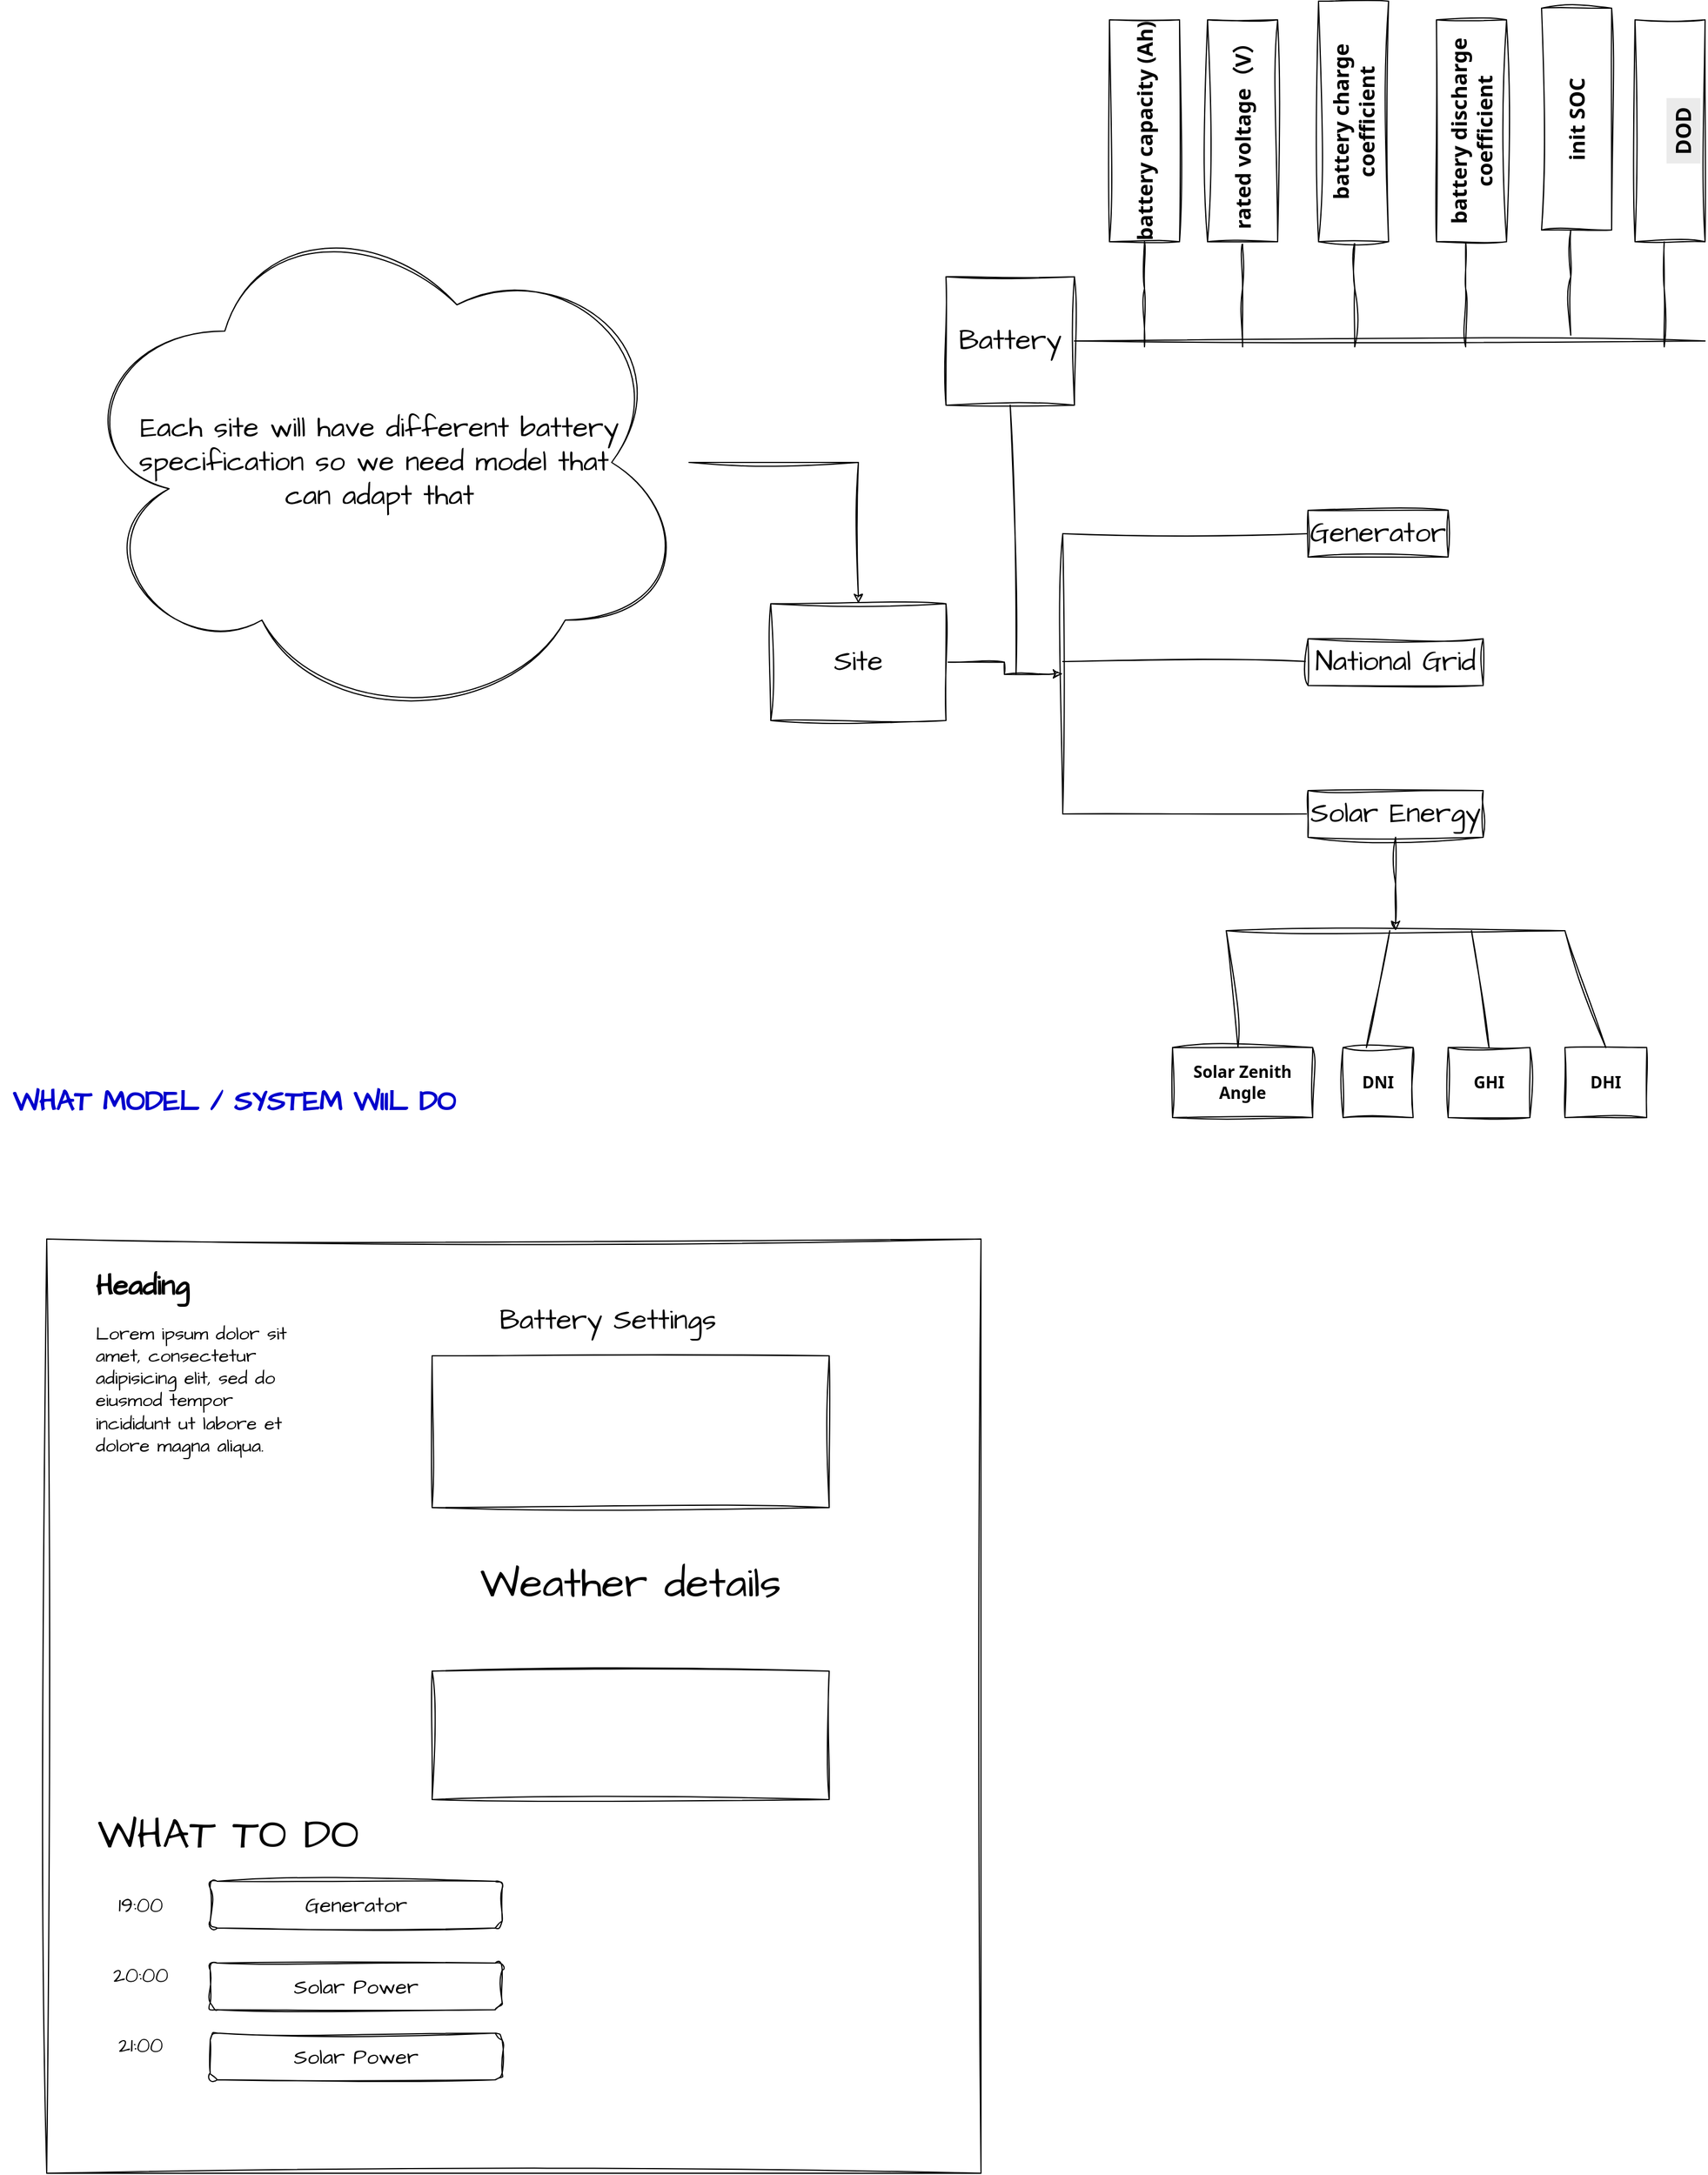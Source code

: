 <mxfile version="24.7.8">
  <diagram name="Page-1" id="Lhc-86BxlN9ibmIEgWNo">
    <mxGraphModel dx="3418" dy="2130" grid="1" gridSize="10" guides="1" tooltips="1" connect="1" arrows="1" fold="1" page="1" pageScale="1" pageWidth="2339" pageHeight="3300" math="0" shadow="0">
      <root>
        <mxCell id="0" />
        <mxCell id="1" parent="0" />
        <mxCell id="FMxmqkaU-q8IoSMWE4kP-49" value="" style="group" parent="1" vertex="1" connectable="0">
          <mxGeometry x="750" y="640" width="800" height="990" as="geometry" />
        </mxCell>
        <mxCell id="FMxmqkaU-q8IoSMWE4kP-2" style="edgeStyle=orthogonalEdgeStyle;rounded=0;sketch=1;hachureGap=4;jiggle=2;curveFitting=1;orthogonalLoop=1;jettySize=auto;html=1;fontFamily=Architects Daughter;fontSource=https%3A%2F%2Ffonts.googleapis.com%2Fcss%3Ffamily%3DArchitects%2BDaughter;" parent="FMxmqkaU-q8IoSMWE4kP-49" source="FMxmqkaU-q8IoSMWE4kP-1" edge="1">
          <mxGeometry relative="1" as="geometry">
            <mxPoint x="250" y="576" as="targetPoint" />
          </mxGeometry>
        </mxCell>
        <mxCell id="FMxmqkaU-q8IoSMWE4kP-1" value="&lt;font style=&quot;font-size: 24px;&quot;&gt;Site&lt;/font&gt;" style="rounded=0;whiteSpace=wrap;html=1;sketch=1;hachureGap=4;jiggle=2;curveFitting=1;fontFamily=Architects Daughter;fontSource=https%3A%2F%2Ffonts.googleapis.com%2Fcss%3Ffamily%3DArchitects%2BDaughter;" parent="FMxmqkaU-q8IoSMWE4kP-49" vertex="1">
          <mxGeometry y="516" width="150" height="100" as="geometry" />
        </mxCell>
        <mxCell id="FMxmqkaU-q8IoSMWE4kP-4" value="" style="endArrow=none;html=1;rounded=0;sketch=1;hachureGap=4;jiggle=2;curveFitting=1;fontFamily=Architects Daughter;fontSource=https%3A%2F%2Ffonts.googleapis.com%2Fcss%3Ffamily%3DArchitects%2BDaughter;" parent="FMxmqkaU-q8IoSMWE4kP-49" edge="1">
          <mxGeometry width="50" height="50" relative="1" as="geometry">
            <mxPoint x="250" y="696" as="sourcePoint" />
            <mxPoint x="250" y="456" as="targetPoint" />
          </mxGeometry>
        </mxCell>
        <mxCell id="FMxmqkaU-q8IoSMWE4kP-5" value="" style="endArrow=none;html=1;rounded=0;sketch=1;hachureGap=4;jiggle=2;curveFitting=1;fontFamily=Architects Daughter;fontSource=https%3A%2F%2Ffonts.googleapis.com%2Fcss%3Ffamily%3DArchitects%2BDaughter;" parent="FMxmqkaU-q8IoSMWE4kP-49" edge="1">
          <mxGeometry width="50" height="50" relative="1" as="geometry">
            <mxPoint x="250" y="456" as="sourcePoint" />
            <mxPoint x="460" y="456" as="targetPoint" />
          </mxGeometry>
        </mxCell>
        <mxCell id="FMxmqkaU-q8IoSMWE4kP-6" value="&lt;font style=&quot;font-size: 24px;&quot;&gt;Generator&lt;/font&gt;" style="rounded=0;whiteSpace=wrap;html=1;sketch=1;hachureGap=4;jiggle=2;curveFitting=1;fontFamily=Architects Daughter;fontSource=https%3A%2F%2Ffonts.googleapis.com%2Fcss%3Ffamily%3DArchitects%2BDaughter;" parent="FMxmqkaU-q8IoSMWE4kP-49" vertex="1">
          <mxGeometry x="460" y="436" width="120" height="40" as="geometry" />
        </mxCell>
        <mxCell id="FMxmqkaU-q8IoSMWE4kP-7" value="" style="endArrow=none;html=1;rounded=0;sketch=1;hachureGap=4;jiggle=2;curveFitting=1;fontFamily=Architects Daughter;fontSource=https%3A%2F%2Ffonts.googleapis.com%2Fcss%3Ffamily%3DArchitects%2BDaughter;" parent="FMxmqkaU-q8IoSMWE4kP-49" edge="1">
          <mxGeometry width="50" height="50" relative="1" as="geometry">
            <mxPoint x="250" y="565.5" as="sourcePoint" />
            <mxPoint x="460" y="565.5" as="targetPoint" />
          </mxGeometry>
        </mxCell>
        <mxCell id="FMxmqkaU-q8IoSMWE4kP-8" value="&lt;span style=&quot;font-size: 24px;&quot;&gt;National Grid&lt;/span&gt;" style="rounded=0;whiteSpace=wrap;html=1;sketch=1;hachureGap=4;jiggle=2;curveFitting=1;fontFamily=Architects Daughter;fontSource=https%3A%2F%2Ffonts.googleapis.com%2Fcss%3Ffamily%3DArchitects%2BDaughter;" parent="FMxmqkaU-q8IoSMWE4kP-49" vertex="1">
          <mxGeometry x="460" y="546" width="150" height="40" as="geometry" />
        </mxCell>
        <mxCell id="FMxmqkaU-q8IoSMWE4kP-9" value="" style="endArrow=none;html=1;rounded=0;sketch=1;hachureGap=4;jiggle=2;curveFitting=1;fontFamily=Architects Daughter;fontSource=https%3A%2F%2Ffonts.googleapis.com%2Fcss%3Ffamily%3DArchitects%2BDaughter;" parent="FMxmqkaU-q8IoSMWE4kP-49" edge="1">
          <mxGeometry width="50" height="50" relative="1" as="geometry">
            <mxPoint x="250" y="696" as="sourcePoint" />
            <mxPoint x="460" y="696" as="targetPoint" />
          </mxGeometry>
        </mxCell>
        <mxCell id="FMxmqkaU-q8IoSMWE4kP-16" style="edgeStyle=orthogonalEdgeStyle;rounded=0;sketch=1;hachureGap=4;jiggle=2;curveFitting=1;orthogonalLoop=1;jettySize=auto;html=1;exitX=0.5;exitY=1;exitDx=0;exitDy=0;fontFamily=Architects Daughter;fontSource=https%3A%2F%2Ffonts.googleapis.com%2Fcss%3Ffamily%3DArchitects%2BDaughter;" parent="FMxmqkaU-q8IoSMWE4kP-49" source="FMxmqkaU-q8IoSMWE4kP-10" edge="1">
          <mxGeometry relative="1" as="geometry">
            <mxPoint x="535" y="796" as="targetPoint" />
          </mxGeometry>
        </mxCell>
        <mxCell id="FMxmqkaU-q8IoSMWE4kP-10" value="&lt;span style=&quot;font-size: 24px;&quot;&gt;Solar Energy&lt;/span&gt;" style="rounded=0;whiteSpace=wrap;html=1;sketch=1;hachureGap=4;jiggle=2;curveFitting=1;fontFamily=Architects Daughter;fontSource=https%3A%2F%2Ffonts.googleapis.com%2Fcss%3Ffamily%3DArchitects%2BDaughter;" parent="FMxmqkaU-q8IoSMWE4kP-49" vertex="1">
          <mxGeometry x="460" y="676" width="150" height="40" as="geometry" />
        </mxCell>
        <mxCell id="FMxmqkaU-q8IoSMWE4kP-11" value="&lt;font style=&quot;font-size: 24px;&quot;&gt;Battery&lt;/font&gt;" style="whiteSpace=wrap;html=1;aspect=fixed;sketch=1;hachureGap=4;jiggle=2;curveFitting=1;fontFamily=Architects Daughter;fontSource=https%3A%2F%2Ffonts.googleapis.com%2Fcss%3Ffamily%3DArchitects%2BDaughter;" parent="FMxmqkaU-q8IoSMWE4kP-49" vertex="1">
          <mxGeometry x="150" y="236" width="110" height="110" as="geometry" />
        </mxCell>
        <mxCell id="FMxmqkaU-q8IoSMWE4kP-15" value="" style="endArrow=none;html=1;rounded=0;sketch=1;hachureGap=4;jiggle=2;curveFitting=1;fontFamily=Architects Daughter;fontSource=https%3A%2F%2Ffonts.googleapis.com%2Fcss%3Ffamily%3DArchitects%2BDaughter;entryX=0.5;entryY=1;entryDx=0;entryDy=0;" parent="FMxmqkaU-q8IoSMWE4kP-49" target="FMxmqkaU-q8IoSMWE4kP-11" edge="1">
          <mxGeometry width="50" height="50" relative="1" as="geometry">
            <mxPoint x="210" y="576" as="sourcePoint" />
            <mxPoint x="440" y="486" as="targetPoint" />
          </mxGeometry>
        </mxCell>
        <mxCell id="FMxmqkaU-q8IoSMWE4kP-17" value="" style="endArrow=none;html=1;rounded=0;sketch=1;hachureGap=4;jiggle=2;curveFitting=1;fontFamily=Architects Daughter;fontSource=https%3A%2F%2Ffonts.googleapis.com%2Fcss%3Ffamily%3DArchitects%2BDaughter;" parent="FMxmqkaU-q8IoSMWE4kP-49" edge="1">
          <mxGeometry width="50" height="50" relative="1" as="geometry">
            <mxPoint x="390" y="796" as="sourcePoint" />
            <mxPoint x="680" y="796" as="targetPoint" />
          </mxGeometry>
        </mxCell>
        <mxCell id="FMxmqkaU-q8IoSMWE4kP-22" value="&lt;span style=&quot;font-family: system-ui, Ubuntu, &amp;quot;Droid Sans&amp;quot;, sans-serif; font-size: 14px; font-weight: 700; text-align: right; background-color: rgb(255, 255, 255);&quot;&gt;Solar Zenith Angle&lt;/span&gt;" style="rounded=0;whiteSpace=wrap;html=1;sketch=1;hachureGap=4;jiggle=2;curveFitting=1;fontFamily=Architects Daughter;fontSource=https%3A%2F%2Ffonts.googleapis.com%2Fcss%3Ffamily%3DArchitects%2BDaughter;" parent="FMxmqkaU-q8IoSMWE4kP-49" vertex="1">
          <mxGeometry x="344" y="896" width="120" height="60" as="geometry" />
        </mxCell>
        <mxCell id="FMxmqkaU-q8IoSMWE4kP-23" value="&lt;div style=&quot;text-align: right;&quot;&gt;&lt;font face=&quot;system-ui, Ubuntu, Droid Sans, sans-serif&quot;&gt;&lt;span style=&quot;font-size: 14px; background-color: rgb(255, 255, 255);&quot;&gt;&lt;b&gt;DNI&lt;/b&gt;&lt;/span&gt;&lt;/font&gt;&lt;/div&gt;" style="rounded=0;whiteSpace=wrap;html=1;sketch=1;hachureGap=4;jiggle=2;curveFitting=1;fontFamily=Architects Daughter;fontSource=https%3A%2F%2Ffonts.googleapis.com%2Fcss%3Ffamily%3DArchitects%2BDaughter;" parent="FMxmqkaU-q8IoSMWE4kP-49" vertex="1">
          <mxGeometry x="490" y="896" width="60" height="60" as="geometry" />
        </mxCell>
        <mxCell id="FMxmqkaU-q8IoSMWE4kP-24" value="&lt;div style=&quot;text-align: right;&quot;&gt;&lt;font face=&quot;system-ui, Ubuntu, Droid Sans, sans-serif&quot;&gt;&lt;span style=&quot;font-size: 14px; background-color: rgb(255, 255, 255);&quot;&gt;&lt;b&gt;GHI&lt;/b&gt;&lt;/span&gt;&lt;/font&gt;&lt;/div&gt;" style="rounded=0;whiteSpace=wrap;html=1;sketch=1;hachureGap=4;jiggle=2;curveFitting=1;fontFamily=Architects Daughter;fontSource=https%3A%2F%2Ffonts.googleapis.com%2Fcss%3Ffamily%3DArchitects%2BDaughter;" parent="FMxmqkaU-q8IoSMWE4kP-49" vertex="1">
          <mxGeometry x="580" y="896" width="70" height="60" as="geometry" />
        </mxCell>
        <mxCell id="FMxmqkaU-q8IoSMWE4kP-25" value="&lt;div style=&quot;text-align: right;&quot;&gt;&lt;font face=&quot;system-ui, Ubuntu, Droid Sans, sans-serif&quot;&gt;&lt;span style=&quot;font-size: 14px; background-color: rgb(255, 255, 255);&quot;&gt;&lt;b&gt;DHI&lt;/b&gt;&lt;/span&gt;&lt;/font&gt;&lt;/div&gt;" style="rounded=0;whiteSpace=wrap;html=1;sketch=1;hachureGap=4;jiggle=2;curveFitting=1;fontFamily=Architects Daughter;fontSource=https%3A%2F%2Ffonts.googleapis.com%2Fcss%3Ffamily%3DArchitects%2BDaughter;" parent="FMxmqkaU-q8IoSMWE4kP-49" vertex="1">
          <mxGeometry x="680" y="896" width="70" height="60" as="geometry" />
        </mxCell>
        <mxCell id="FMxmqkaU-q8IoSMWE4kP-26" value="" style="endArrow=none;html=1;rounded=0;sketch=1;hachureGap=4;jiggle=2;curveFitting=1;fontFamily=Architects Daughter;fontSource=https%3A%2F%2Ffonts.googleapis.com%2Fcss%3Ffamily%3DArchitects%2BDaughter;entryX=0.5;entryY=0;entryDx=0;entryDy=0;" parent="FMxmqkaU-q8IoSMWE4kP-49" target="FMxmqkaU-q8IoSMWE4kP-25" edge="1">
          <mxGeometry width="50" height="50" relative="1" as="geometry">
            <mxPoint x="680" y="796" as="sourcePoint" />
            <mxPoint x="650" y="586" as="targetPoint" />
          </mxGeometry>
        </mxCell>
        <mxCell id="FMxmqkaU-q8IoSMWE4kP-27" value="" style="endArrow=none;html=1;rounded=0;sketch=1;hachureGap=4;jiggle=2;curveFitting=1;fontFamily=Architects Daughter;fontSource=https%3A%2F%2Ffonts.googleapis.com%2Fcss%3Ffamily%3DArchitects%2BDaughter;exitX=0.5;exitY=0;exitDx=0;exitDy=0;" parent="FMxmqkaU-q8IoSMWE4kP-49" source="FMxmqkaU-q8IoSMWE4kP-24" edge="1">
          <mxGeometry width="50" height="50" relative="1" as="geometry">
            <mxPoint x="580" y="866" as="sourcePoint" />
            <mxPoint x="600" y="796" as="targetPoint" />
          </mxGeometry>
        </mxCell>
        <mxCell id="FMxmqkaU-q8IoSMWE4kP-28" value="" style="endArrow=none;html=1;rounded=0;sketch=1;hachureGap=4;jiggle=2;curveFitting=1;fontFamily=Architects Daughter;fontSource=https%3A%2F%2Ffonts.googleapis.com%2Fcss%3Ffamily%3DArchitects%2BDaughter;" parent="FMxmqkaU-q8IoSMWE4kP-49" edge="1">
          <mxGeometry width="50" height="50" relative="1" as="geometry">
            <mxPoint x="400" y="896" as="sourcePoint" />
            <mxPoint x="390" y="796" as="targetPoint" />
          </mxGeometry>
        </mxCell>
        <mxCell id="FMxmqkaU-q8IoSMWE4kP-29" value="" style="endArrow=none;html=1;rounded=0;sketch=1;hachureGap=4;jiggle=2;curveFitting=1;fontFamily=Architects Daughter;fontSource=https%3A%2F%2Ffonts.googleapis.com%2Fcss%3Ffamily%3DArchitects%2BDaughter;" parent="FMxmqkaU-q8IoSMWE4kP-49" edge="1">
          <mxGeometry width="50" height="50" relative="1" as="geometry">
            <mxPoint x="510" y="896" as="sourcePoint" />
            <mxPoint x="530" y="796" as="targetPoint" />
          </mxGeometry>
        </mxCell>
        <mxCell id="FMxmqkaU-q8IoSMWE4kP-31" value="" style="endArrow=none;html=1;rounded=0;sketch=1;hachureGap=4;jiggle=2;curveFitting=1;fontFamily=Architects Daughter;fontSource=https%3A%2F%2Ffonts.googleapis.com%2Fcss%3Ffamily%3DArchitects%2BDaughter;entryX=1;entryY=0.5;entryDx=0;entryDy=0;" parent="FMxmqkaU-q8IoSMWE4kP-49" target="FMxmqkaU-q8IoSMWE4kP-11" edge="1">
          <mxGeometry width="50" height="50" relative="1" as="geometry">
            <mxPoint x="800" y="291" as="sourcePoint" />
            <mxPoint x="550" y="646" as="targetPoint" />
          </mxGeometry>
        </mxCell>
        <mxCell id="FMxmqkaU-q8IoSMWE4kP-32" value="" style="endArrow=none;html=1;rounded=0;sketch=1;hachureGap=4;jiggle=2;curveFitting=1;fontFamily=Architects Daughter;fontSource=https%3A%2F%2Ffonts.googleapis.com%2Fcss%3Ffamily%3DArchitects%2BDaughter;" parent="FMxmqkaU-q8IoSMWE4kP-49" edge="1">
          <mxGeometry width="50" height="50" relative="1" as="geometry">
            <mxPoint x="320" y="206" as="sourcePoint" />
            <mxPoint x="320" y="296" as="targetPoint" />
            <Array as="points">
              <mxPoint x="320" y="246" />
            </Array>
          </mxGeometry>
        </mxCell>
        <mxCell id="FMxmqkaU-q8IoSMWE4kP-33" value="" style="endArrow=none;html=1;rounded=0;sketch=1;hachureGap=4;jiggle=2;curveFitting=1;fontFamily=Architects Daughter;fontSource=https%3A%2F%2Ffonts.googleapis.com%2Fcss%3Ffamily%3DArchitects%2BDaughter;" parent="FMxmqkaU-q8IoSMWE4kP-49" edge="1">
          <mxGeometry width="50" height="50" relative="1" as="geometry">
            <mxPoint x="404" y="206" as="sourcePoint" />
            <mxPoint x="404" y="296" as="targetPoint" />
            <Array as="points">
              <mxPoint x="404" y="246" />
            </Array>
          </mxGeometry>
        </mxCell>
        <mxCell id="FMxmqkaU-q8IoSMWE4kP-34" value="" style="endArrow=none;html=1;rounded=0;sketch=1;hachureGap=4;jiggle=2;curveFitting=1;fontFamily=Architects Daughter;fontSource=https%3A%2F%2Ffonts.googleapis.com%2Fcss%3Ffamily%3DArchitects%2BDaughter;" parent="FMxmqkaU-q8IoSMWE4kP-49" edge="1">
          <mxGeometry width="50" height="50" relative="1" as="geometry">
            <mxPoint x="500" y="206" as="sourcePoint" />
            <mxPoint x="500" y="296" as="targetPoint" />
            <Array as="points">
              <mxPoint x="500" y="246" />
            </Array>
          </mxGeometry>
        </mxCell>
        <mxCell id="FMxmqkaU-q8IoSMWE4kP-38" value="&lt;span style=&quot;font-family: system-ui, Ubuntu, &amp;quot;Droid Sans&amp;quot;, sans-serif; font-weight: 700; text-align: right;&quot;&gt;&lt;font style=&quot;font-size: 18px;&quot;&gt;battery capacity (Ah)&lt;/font&gt;&lt;/span&gt;" style="rounded=0;whiteSpace=wrap;html=1;sketch=1;hachureGap=4;jiggle=2;curveFitting=1;fontFamily=Architects Daughter;fontSource=https%3A%2F%2Ffonts.googleapis.com%2Fcss%3Ffamily%3DArchitects%2BDaughter;rotation=-90;" parent="FMxmqkaU-q8IoSMWE4kP-49" vertex="1">
          <mxGeometry x="225" y="81" width="190" height="60" as="geometry" />
        </mxCell>
        <mxCell id="FMxmqkaU-q8IoSMWE4kP-39" value="&lt;span style=&quot;font-family: system-ui, Ubuntu, &amp;quot;Droid Sans&amp;quot;, sans-serif; font-weight: 700; text-align: right;&quot;&gt;&lt;font style=&quot;font-size: 18px;&quot;&gt;rated voltage（V）&lt;/font&gt;&lt;/span&gt;" style="rounded=0;whiteSpace=wrap;html=1;sketch=1;hachureGap=4;jiggle=2;curveFitting=1;fontFamily=Architects Daughter;fontSource=https%3A%2F%2Ffonts.googleapis.com%2Fcss%3Ffamily%3DArchitects%2BDaughter;rotation=-90;" parent="FMxmqkaU-q8IoSMWE4kP-49" vertex="1">
          <mxGeometry x="309" y="81" width="190" height="60" as="geometry" />
        </mxCell>
        <mxCell id="FMxmqkaU-q8IoSMWE4kP-40" value="&lt;span style=&quot;font-family: system-ui, Ubuntu, &amp;quot;Droid Sans&amp;quot;, sans-serif; font-weight: 700; text-align: right;&quot;&gt;&lt;font style=&quot;font-size: 18px;&quot;&gt;battery charge coefficient&lt;/font&gt;&lt;/span&gt;" style="rounded=0;whiteSpace=wrap;html=1;sketch=1;hachureGap=4;jiggle=2;curveFitting=1;fontFamily=Architects Daughter;fontSource=https%3A%2F%2Ffonts.googleapis.com%2Fcss%3Ffamily%3DArchitects%2BDaughter;rotation=-90;" parent="FMxmqkaU-q8IoSMWE4kP-49" vertex="1">
          <mxGeometry x="396" y="73" width="206" height="60" as="geometry" />
        </mxCell>
        <mxCell id="FMxmqkaU-q8IoSMWE4kP-42" value="" style="group" parent="FMxmqkaU-q8IoSMWE4kP-49" vertex="1" connectable="0">
          <mxGeometry x="740" y="16" width="60" height="280" as="geometry" />
        </mxCell>
        <mxCell id="FMxmqkaU-q8IoSMWE4kP-37" value="" style="endArrow=none;html=1;rounded=0;sketch=1;hachureGap=4;jiggle=2;curveFitting=1;fontFamily=Architects Daughter;fontSource=https%3A%2F%2Ffonts.googleapis.com%2Fcss%3Ffamily%3DArchitects%2BDaughter;" parent="FMxmqkaU-q8IoSMWE4kP-42" edge="1">
          <mxGeometry width="50" height="50" relative="1" as="geometry">
            <mxPoint x="25" y="190" as="sourcePoint" />
            <mxPoint x="25" y="280" as="targetPoint" />
            <Array as="points">
              <mxPoint x="25" y="230" />
            </Array>
          </mxGeometry>
        </mxCell>
        <mxCell id="FMxmqkaU-q8IoSMWE4kP-41" value="&lt;font style=&quot;font-size: 18px;&quot;&gt;&lt;br&gt;&lt;/font&gt;&lt;div&gt;&lt;table style=&quot;border-spacing: 0px; border-collapse: collapse; vertical-align: middle; text-align: right; font-family: system-ui, Ubuntu, &amp;quot;Droid Sans&amp;quot;, sans-serif; border: none !important;&quot; class=&quot;dataframe&quot; border=&quot;1&quot;&gt;&lt;thead style=&quot;border-spacing: 0px; border-collapse: collapse; border: none !important; font-weight: bold; background-color: rgba(130, 130, 130, 0.16);&quot;&gt;&lt;tr style=&quot;border-spacing: 0px; border-collapse: collapse; vertical-align: middle; border: none !important;&quot;&gt;&lt;th style=&quot;border-spacing: 0px; border-collapse: collapse; border: none !important; vertical-align: middle; text-align: right; padding: 4px 8px;&quot;&gt;&lt;font style=&quot;font-size: 18px;&quot;&gt;DOD&lt;/font&gt;&lt;/th&gt;&lt;/tr&gt;&lt;/thead&gt;&lt;/table&gt;&lt;/div&gt;" style="rounded=0;whiteSpace=wrap;html=1;sketch=1;hachureGap=4;jiggle=2;curveFitting=1;fontFamily=Architects Daughter;fontSource=https%3A%2F%2Ffonts.googleapis.com%2Fcss%3Ffamily%3DArchitects%2BDaughter;rotation=-90;" parent="FMxmqkaU-q8IoSMWE4kP-42" vertex="1">
          <mxGeometry x="-65" y="65" width="190" height="60" as="geometry" />
        </mxCell>
        <mxCell id="FMxmqkaU-q8IoSMWE4kP-43" value="" style="group" parent="FMxmqkaU-q8IoSMWE4kP-49" vertex="1" connectable="0">
          <mxGeometry x="660" y="6" width="60" height="280" as="geometry" />
        </mxCell>
        <mxCell id="FMxmqkaU-q8IoSMWE4kP-44" value="" style="endArrow=none;html=1;rounded=0;sketch=1;hachureGap=4;jiggle=2;curveFitting=1;fontFamily=Architects Daughter;fontSource=https%3A%2F%2Ffonts.googleapis.com%2Fcss%3Ffamily%3DArchitects%2BDaughter;" parent="FMxmqkaU-q8IoSMWE4kP-43" edge="1">
          <mxGeometry width="50" height="50" relative="1" as="geometry">
            <mxPoint x="25" y="190" as="sourcePoint" />
            <mxPoint x="25" y="280" as="targetPoint" />
            <Array as="points">
              <mxPoint x="25" y="230" />
            </Array>
          </mxGeometry>
        </mxCell>
        <mxCell id="FMxmqkaU-q8IoSMWE4kP-45" value="&lt;span style=&quot;font-family: system-ui, Ubuntu, &amp;quot;Droid Sans&amp;quot;, sans-serif; font-weight: 700; text-align: right;&quot;&gt;&lt;font style=&quot;font-size: 18px;&quot;&gt;init SOC&lt;/font&gt;&lt;/span&gt;" style="rounded=0;whiteSpace=wrap;html=1;sketch=1;hachureGap=4;jiggle=2;curveFitting=1;fontFamily=Architects Daughter;fontSource=https%3A%2F%2Ffonts.googleapis.com%2Fcss%3Ffamily%3DArchitects%2BDaughter;rotation=-90;" parent="FMxmqkaU-q8IoSMWE4kP-43" vertex="1">
          <mxGeometry x="-65" y="65" width="190" height="60" as="geometry" />
        </mxCell>
        <mxCell id="FMxmqkaU-q8IoSMWE4kP-46" value="" style="group" parent="FMxmqkaU-q8IoSMWE4kP-49" vertex="1" connectable="0">
          <mxGeometry x="570" y="16" width="60" height="280" as="geometry" />
        </mxCell>
        <mxCell id="FMxmqkaU-q8IoSMWE4kP-47" value="" style="endArrow=none;html=1;rounded=0;sketch=1;hachureGap=4;jiggle=2;curveFitting=1;fontFamily=Architects Daughter;fontSource=https%3A%2F%2Ffonts.googleapis.com%2Fcss%3Ffamily%3DArchitects%2BDaughter;" parent="FMxmqkaU-q8IoSMWE4kP-46" edge="1">
          <mxGeometry width="50" height="50" relative="1" as="geometry">
            <mxPoint x="25" y="190" as="sourcePoint" />
            <mxPoint x="25" y="280" as="targetPoint" />
            <Array as="points">
              <mxPoint x="25" y="230" />
            </Array>
          </mxGeometry>
        </mxCell>
        <mxCell id="FMxmqkaU-q8IoSMWE4kP-48" value="&lt;span style=&quot;font-family: system-ui, Ubuntu, &amp;quot;Droid Sans&amp;quot;, sans-serif; font-weight: 700; text-align: right;&quot;&gt;&lt;font style=&quot;font-size: 18px;&quot;&gt;battery discharge coefficient&lt;/font&gt;&lt;/span&gt;" style="rounded=0;whiteSpace=wrap;html=1;sketch=1;hachureGap=4;jiggle=2;curveFitting=1;fontFamily=Architects Daughter;fontSource=https%3A%2F%2Ffonts.googleapis.com%2Fcss%3Ffamily%3DArchitects%2BDaughter;rotation=-90;" parent="FMxmqkaU-q8IoSMWE4kP-46" vertex="1">
          <mxGeometry x="-65" y="65" width="190" height="60" as="geometry" />
        </mxCell>
        <mxCell id="U6qHcrQMMGfqGQJ3SO0R-4" style="edgeStyle=orthogonalEdgeStyle;rounded=0;sketch=1;hachureGap=4;jiggle=2;curveFitting=1;orthogonalLoop=1;jettySize=auto;html=1;entryX=0.5;entryY=0;entryDx=0;entryDy=0;fontFamily=Architects Daughter;fontSource=https%3A%2F%2Ffonts.googleapis.com%2Fcss%3Ffamily%3DArchitects%2BDaughter;" edge="1" parent="1" source="U6qHcrQMMGfqGQJ3SO0R-1" target="FMxmqkaU-q8IoSMWE4kP-1">
          <mxGeometry relative="1" as="geometry" />
        </mxCell>
        <mxCell id="U6qHcrQMMGfqGQJ3SO0R-1" value="&lt;font style=&quot;font-size: 24px;&quot;&gt;Each site will have different battery specification so we need model that&amp;nbsp;&lt;/font&gt;&lt;div&gt;&lt;font style=&quot;font-size: 24px;&quot;&gt;can&amp;nbsp;&lt;/font&gt;&lt;span style=&quot;font-size: 24px; background-color: initial;&quot;&gt;adapt that&lt;/span&gt;&lt;/div&gt;" style="ellipse;shape=cloud;whiteSpace=wrap;html=1;sketch=1;hachureGap=4;jiggle=2;curveFitting=1;fontFamily=Architects Daughter;fontSource=https%3A%2F%2Ffonts.googleapis.com%2Fcss%3Ffamily%3DArchitects%2BDaughter;" vertex="1" parent="1">
          <mxGeometry x="150" y="810" width="530" height="450" as="geometry" />
        </mxCell>
        <mxCell id="U6qHcrQMMGfqGQJ3SO0R-5" value="&lt;font color=&quot;#0000cc&quot; style=&quot;font-size: 24px;&quot;&gt;&lt;b&gt;WHAT MODEL / SYSTEM WIIL DO&lt;/b&gt;&lt;/font&gt;" style="text;html=1;align=center;verticalAlign=middle;resizable=0;points=[];autosize=1;strokeColor=none;fillColor=none;fontFamily=Architects Daughter;fontSource=https%3A%2F%2Ffonts.googleapis.com%2Fcss%3Ffamily%3DArchitects%2BDaughter;" vertex="1" parent="1">
          <mxGeometry x="90" y="1563" width="400" height="40" as="geometry" />
        </mxCell>
        <mxCell id="U6qHcrQMMGfqGQJ3SO0R-6" value="" style="whiteSpace=wrap;html=1;aspect=fixed;sketch=1;hachureGap=4;jiggle=2;curveFitting=1;fontFamily=Architects Daughter;fontSource=https%3A%2F%2Ffonts.googleapis.com%2Fcss%3Ffamily%3DArchitects%2BDaughter;" vertex="1" parent="1">
          <mxGeometry x="130" y="1700" width="800" height="800" as="geometry" />
        </mxCell>
        <mxCell id="U6qHcrQMMGfqGQJ3SO0R-7" value="&lt;h1 style=&quot;margin-top: 0px;&quot;&gt;&lt;font style=&quot;font-size: 24px;&quot;&gt;Heading&lt;/font&gt;&lt;/h1&gt;&lt;p&gt;&lt;font size=&quot;3&quot;&gt;Lorem ipsum dolor sit amet, consectetur adipisicing elit, sed do eiusmod tempor incididunt ut labore et dolore magna aliqua.&lt;/font&gt;&lt;/p&gt;" style="text;html=1;whiteSpace=wrap;overflow=hidden;rounded=0;fontFamily=Architects Daughter;fontSource=https%3A%2F%2Ffonts.googleapis.com%2Fcss%3Ffamily%3DArchitects%2BDaughter;" vertex="1" parent="1">
          <mxGeometry x="170" y="1720" width="180" height="190" as="geometry" />
        </mxCell>
        <mxCell id="U6qHcrQMMGfqGQJ3SO0R-14" value="" style="group" vertex="1" connectable="0" parent="1">
          <mxGeometry x="460" y="1750" width="340" height="430" as="geometry" />
        </mxCell>
        <mxCell id="U6qHcrQMMGfqGQJ3SO0R-8" value="" style="rounded=0;whiteSpace=wrap;html=1;sketch=1;hachureGap=4;jiggle=2;curveFitting=1;fontFamily=Architects Daughter;fontSource=https%3A%2F%2Ffonts.googleapis.com%2Fcss%3Ffamily%3DArchitects%2BDaughter;" vertex="1" parent="U6qHcrQMMGfqGQJ3SO0R-14">
          <mxGeometry y="50" width="340" height="130" as="geometry" />
        </mxCell>
        <mxCell id="U6qHcrQMMGfqGQJ3SO0R-10" value="&lt;font style=&quot;font-size: 24px;&quot;&gt;Battery Settings&lt;/font&gt;" style="text;html=1;align=center;verticalAlign=middle;resizable=0;points=[];autosize=1;strokeColor=none;fillColor=none;fontFamily=Architects Daughter;fontSource=https%3A%2F%2Ffonts.googleapis.com%2Fcss%3Ffamily%3DArchitects%2BDaughter;" vertex="1" parent="U6qHcrQMMGfqGQJ3SO0R-14">
          <mxGeometry x="45" width="210" height="40" as="geometry" />
        </mxCell>
        <mxCell id="U6qHcrQMMGfqGQJ3SO0R-11" value="&lt;font style=&quot;font-size: 36px;&quot;&gt;Weather details&lt;/font&gt;" style="text;html=1;align=center;verticalAlign=middle;whiteSpace=wrap;rounded=0;fontFamily=Architects Daughter;fontSource=https%3A%2F%2Ffonts.googleapis.com%2Fcss%3Ffamily%3DArchitects%2BDaughter;" vertex="1" parent="U6qHcrQMMGfqGQJ3SO0R-14">
          <mxGeometry x="25" y="230" width="290" height="30" as="geometry" />
        </mxCell>
        <mxCell id="U6qHcrQMMGfqGQJ3SO0R-12" value="" style="rounded=0;whiteSpace=wrap;html=1;sketch=1;hachureGap=4;jiggle=2;curveFitting=1;fontFamily=Architects Daughter;fontSource=https%3A%2F%2Ffonts.googleapis.com%2Fcss%3Ffamily%3DArchitects%2BDaughter;" vertex="1" parent="U6qHcrQMMGfqGQJ3SO0R-14">
          <mxGeometry y="320" width="340" height="110" as="geometry" />
        </mxCell>
        <mxCell id="U6qHcrQMMGfqGQJ3SO0R-19" value="&lt;font style=&quot;font-size: 36px;&quot;&gt;WHAT TO DO&lt;/font&gt;" style="text;html=1;align=center;verticalAlign=middle;resizable=0;points=[];autosize=1;strokeColor=none;fillColor=none;fontFamily=Architects Daughter;fontSource=https%3A%2F%2Ffonts.googleapis.com%2Fcss%3Ffamily%3DArchitects%2BDaughter;" vertex="1" parent="1">
          <mxGeometry x="160" y="2180" width="250" height="60" as="geometry" />
        </mxCell>
        <mxCell id="U6qHcrQMMGfqGQJ3SO0R-20" value="&lt;font style=&quot;font-size: 18px;&quot;&gt;19:00&lt;/font&gt;" style="text;html=1;align=center;verticalAlign=middle;resizable=0;points=[];autosize=1;strokeColor=none;fillColor=none;fontFamily=Architects Daughter;fontSource=https%3A%2F%2Ffonts.googleapis.com%2Fcss%3Ffamily%3DArchitects%2BDaughter;" vertex="1" parent="1">
          <mxGeometry x="180" y="2250" width="60" height="40" as="geometry" />
        </mxCell>
        <mxCell id="U6qHcrQMMGfqGQJ3SO0R-21" value="&lt;font style=&quot;font-size: 18px;&quot;&gt;20:00&lt;/font&gt;" style="text;html=1;align=center;verticalAlign=middle;resizable=0;points=[];autosize=1;strokeColor=none;fillColor=none;fontFamily=Architects Daughter;fontSource=https%3A%2F%2Ffonts.googleapis.com%2Fcss%3Ffamily%3DArchitects%2BDaughter;" vertex="1" parent="1">
          <mxGeometry x="175" y="2310" width="70" height="40" as="geometry" />
        </mxCell>
        <mxCell id="U6qHcrQMMGfqGQJ3SO0R-22" value="&lt;font style=&quot;font-size: 18px;&quot;&gt;21:00&lt;/font&gt;" style="text;html=1;align=center;verticalAlign=middle;resizable=0;points=[];autosize=1;strokeColor=none;fillColor=none;fontFamily=Architects Daughter;fontSource=https%3A%2F%2Ffonts.googleapis.com%2Fcss%3Ffamily%3DArchitects%2BDaughter;" vertex="1" parent="1">
          <mxGeometry x="180" y="2370" width="60" height="40" as="geometry" />
        </mxCell>
        <mxCell id="U6qHcrQMMGfqGQJ3SO0R-23" value="&lt;font style=&quot;font-size: 18px;&quot;&gt;Generator&lt;/font&gt;" style="rounded=1;whiteSpace=wrap;html=1;sketch=1;hachureGap=4;jiggle=2;curveFitting=1;fontFamily=Architects Daughter;fontSource=https%3A%2F%2Ffonts.googleapis.com%2Fcss%3Ffamily%3DArchitects%2BDaughter;" vertex="1" parent="1">
          <mxGeometry x="270" y="2250" width="250" height="40" as="geometry" />
        </mxCell>
        <mxCell id="U6qHcrQMMGfqGQJ3SO0R-24" value="&lt;font style=&quot;font-size: 18px;&quot;&gt;Solar Power&lt;/font&gt;" style="rounded=1;whiteSpace=wrap;html=1;sketch=1;hachureGap=4;jiggle=2;curveFitting=1;fontFamily=Architects Daughter;fontSource=https%3A%2F%2Ffonts.googleapis.com%2Fcss%3Ffamily%3DArchitects%2BDaughter;" vertex="1" parent="1">
          <mxGeometry x="270" y="2320" width="250" height="40" as="geometry" />
        </mxCell>
        <mxCell id="U6qHcrQMMGfqGQJ3SO0R-25" value="&lt;font style=&quot;font-size: 18px;&quot;&gt;Solar Power&lt;/font&gt;" style="rounded=1;whiteSpace=wrap;html=1;sketch=1;hachureGap=4;jiggle=2;curveFitting=1;fontFamily=Architects Daughter;fontSource=https%3A%2F%2Ffonts.googleapis.com%2Fcss%3Ffamily%3DArchitects%2BDaughter;" vertex="1" parent="1">
          <mxGeometry x="270" y="2380" width="250" height="40" as="geometry" />
        </mxCell>
      </root>
    </mxGraphModel>
  </diagram>
</mxfile>
